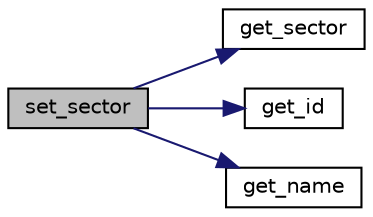 digraph "set_sector"
{
  edge [fontname="Helvetica",fontsize="10",labelfontname="Helvetica",labelfontsize="10"];
  node [fontname="Helvetica",fontsize="10",shape=record];
  rankdir="LR";
  Node53 [label="set_sector",height=0.2,width=0.4,color="black", fillcolor="grey75", style="filled", fontcolor="black"];
  Node53 -> Node54 [color="midnightblue",fontsize="10",style="solid"];
  Node54 [label="get_sector",height=0.2,width=0.4,color="black", fillcolor="white", style="filled",URL="$class_class_usuario.html#a31b79003e5d3bc648bb381b59f0088bd",tooltip="Obter Setor associado ao Funcionário. "];
  Node53 -> Node55 [color="midnightblue",fontsize="10",style="solid"];
  Node55 [label="get_id",height=0.2,width=0.4,color="black", fillcolor="white", style="filled",URL="$class_class_usuario.html#a8a94003b9d888b085c68d6eac44be175",tooltip="Obter o id do Funcionário. "];
  Node53 -> Node56 [color="midnightblue",fontsize="10",style="solid"];
  Node56 [label="get_name",height=0.2,width=0.4,color="black", fillcolor="white", style="filled",URL="$class_class_usuario.html#a4f1149ccbd69d1ac4225b7bc2dd871bb",tooltip="Obter Nome do Funcionário. "];
}

